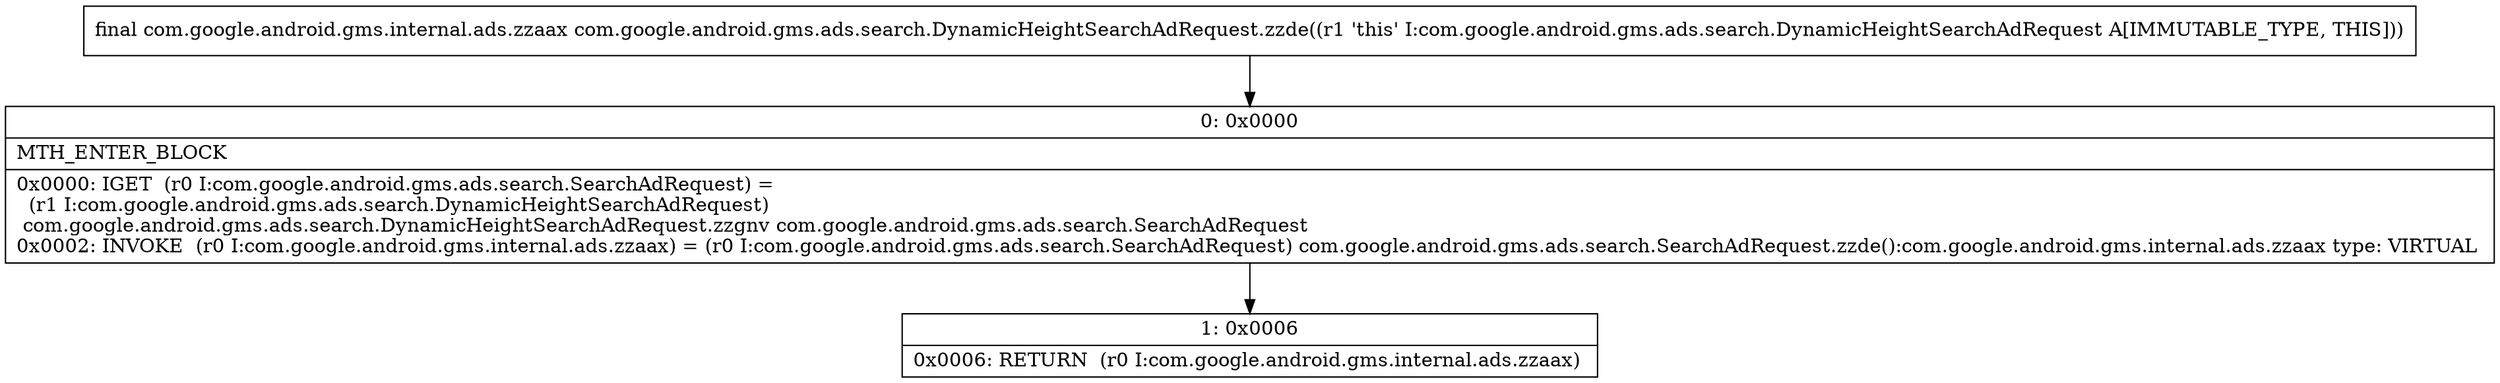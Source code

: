 digraph "CFG forcom.google.android.gms.ads.search.DynamicHeightSearchAdRequest.zzde()Lcom\/google\/android\/gms\/internal\/ads\/zzaax;" {
Node_0 [shape=record,label="{0\:\ 0x0000|MTH_ENTER_BLOCK\l|0x0000: IGET  (r0 I:com.google.android.gms.ads.search.SearchAdRequest) = \l  (r1 I:com.google.android.gms.ads.search.DynamicHeightSearchAdRequest)\l com.google.android.gms.ads.search.DynamicHeightSearchAdRequest.zzgnv com.google.android.gms.ads.search.SearchAdRequest \l0x0002: INVOKE  (r0 I:com.google.android.gms.internal.ads.zzaax) = (r0 I:com.google.android.gms.ads.search.SearchAdRequest) com.google.android.gms.ads.search.SearchAdRequest.zzde():com.google.android.gms.internal.ads.zzaax type: VIRTUAL \l}"];
Node_1 [shape=record,label="{1\:\ 0x0006|0x0006: RETURN  (r0 I:com.google.android.gms.internal.ads.zzaax) \l}"];
MethodNode[shape=record,label="{final com.google.android.gms.internal.ads.zzaax com.google.android.gms.ads.search.DynamicHeightSearchAdRequest.zzde((r1 'this' I:com.google.android.gms.ads.search.DynamicHeightSearchAdRequest A[IMMUTABLE_TYPE, THIS])) }"];
MethodNode -> Node_0;
Node_0 -> Node_1;
}

